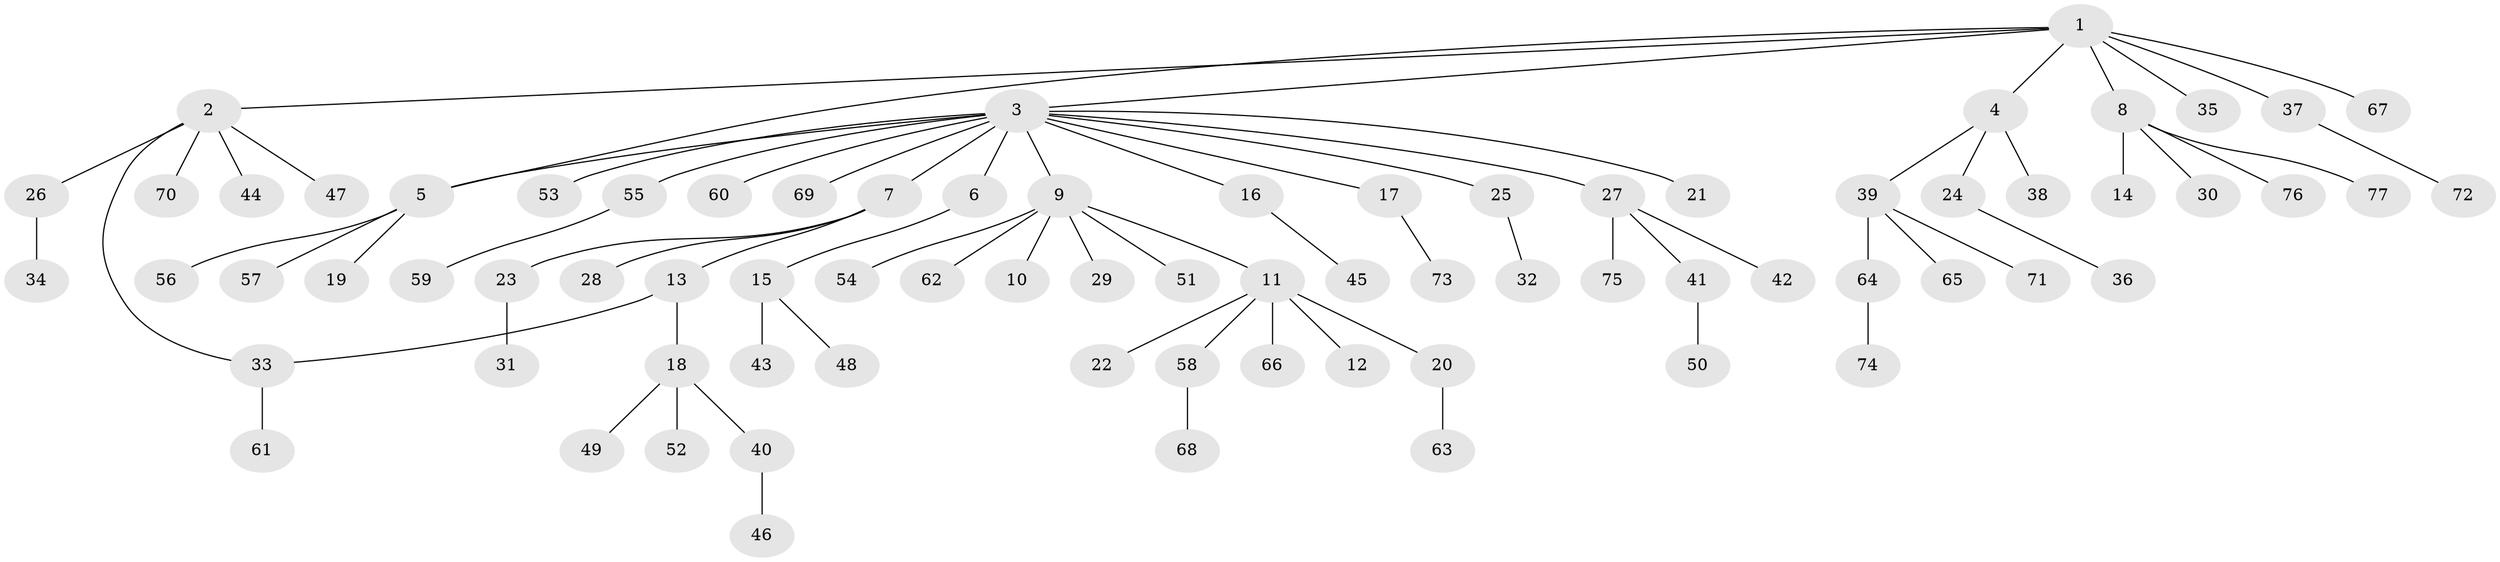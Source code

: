 // Generated by graph-tools (version 1.1) at 2025/01/03/09/25 03:01:50]
// undirected, 77 vertices, 78 edges
graph export_dot {
graph [start="1"]
  node [color=gray90,style=filled];
  1;
  2;
  3;
  4;
  5;
  6;
  7;
  8;
  9;
  10;
  11;
  12;
  13;
  14;
  15;
  16;
  17;
  18;
  19;
  20;
  21;
  22;
  23;
  24;
  25;
  26;
  27;
  28;
  29;
  30;
  31;
  32;
  33;
  34;
  35;
  36;
  37;
  38;
  39;
  40;
  41;
  42;
  43;
  44;
  45;
  46;
  47;
  48;
  49;
  50;
  51;
  52;
  53;
  54;
  55;
  56;
  57;
  58;
  59;
  60;
  61;
  62;
  63;
  64;
  65;
  66;
  67;
  68;
  69;
  70;
  71;
  72;
  73;
  74;
  75;
  76;
  77;
  1 -- 2;
  1 -- 3;
  1 -- 4;
  1 -- 5;
  1 -- 8;
  1 -- 35;
  1 -- 37;
  1 -- 67;
  2 -- 26;
  2 -- 33;
  2 -- 44;
  2 -- 47;
  2 -- 70;
  3 -- 5;
  3 -- 6;
  3 -- 7;
  3 -- 9;
  3 -- 16;
  3 -- 17;
  3 -- 21;
  3 -- 25;
  3 -- 27;
  3 -- 53;
  3 -- 55;
  3 -- 60;
  3 -- 69;
  4 -- 24;
  4 -- 38;
  4 -- 39;
  5 -- 19;
  5 -- 56;
  5 -- 57;
  6 -- 15;
  7 -- 13;
  7 -- 23;
  7 -- 28;
  8 -- 14;
  8 -- 30;
  8 -- 76;
  8 -- 77;
  9 -- 10;
  9 -- 11;
  9 -- 29;
  9 -- 51;
  9 -- 54;
  9 -- 62;
  11 -- 12;
  11 -- 20;
  11 -- 22;
  11 -- 58;
  11 -- 66;
  13 -- 18;
  13 -- 33;
  15 -- 43;
  15 -- 48;
  16 -- 45;
  17 -- 73;
  18 -- 40;
  18 -- 49;
  18 -- 52;
  20 -- 63;
  23 -- 31;
  24 -- 36;
  25 -- 32;
  26 -- 34;
  27 -- 41;
  27 -- 42;
  27 -- 75;
  33 -- 61;
  37 -- 72;
  39 -- 64;
  39 -- 65;
  39 -- 71;
  40 -- 46;
  41 -- 50;
  55 -- 59;
  58 -- 68;
  64 -- 74;
}
